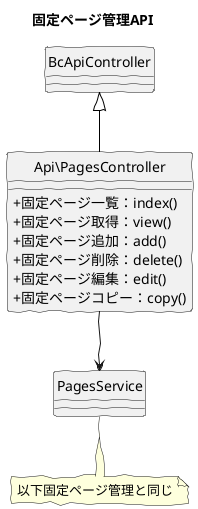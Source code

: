 @startuml
skinparam handwritten true
skinparam backgroundColor white
hide circle
skinparam classAttributeIconSize 0

title 固定ページ管理API

class Api\PagesController {
    + 固定ページ一覧：index()
    + 固定ページ取得：view()  
    + 固定ページ追加：add() 
    + 固定ページ削除：delete() 
    + 固定ページ編集：edit() 
    + 固定ページコピー：copy() 
}

Api\PagesController -up[#Black]-|> BcApiController
Api\PagesController --> PagesService
note "以下固定ページ管理と同じ" as pageNote
PagesService .. pageNote




@enduml


